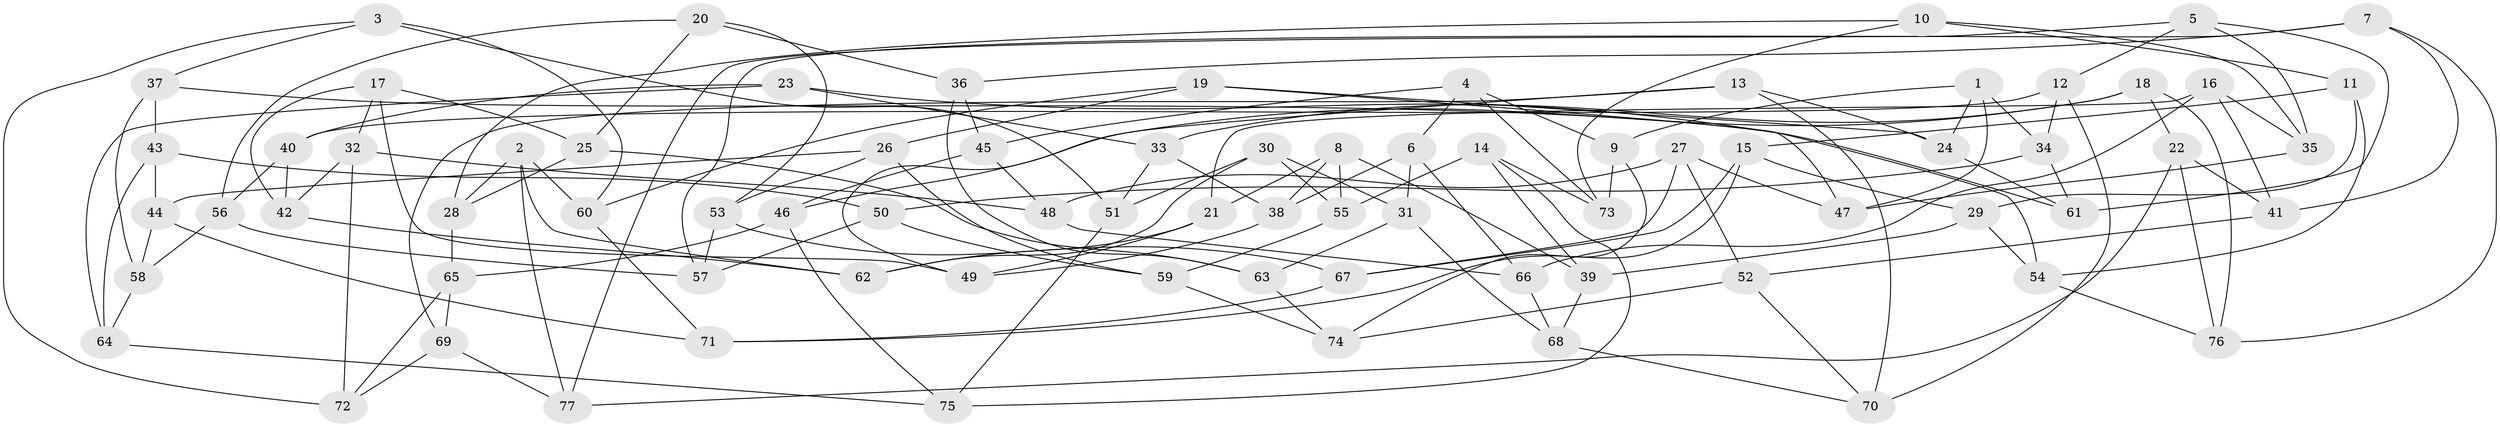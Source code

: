 // Generated by graph-tools (version 1.1) at 2025/16/03/09/25 04:16:15]
// undirected, 77 vertices, 154 edges
graph export_dot {
graph [start="1"]
  node [color=gray90,style=filled];
  1;
  2;
  3;
  4;
  5;
  6;
  7;
  8;
  9;
  10;
  11;
  12;
  13;
  14;
  15;
  16;
  17;
  18;
  19;
  20;
  21;
  22;
  23;
  24;
  25;
  26;
  27;
  28;
  29;
  30;
  31;
  32;
  33;
  34;
  35;
  36;
  37;
  38;
  39;
  40;
  41;
  42;
  43;
  44;
  45;
  46;
  47;
  48;
  49;
  50;
  51;
  52;
  53;
  54;
  55;
  56;
  57;
  58;
  59;
  60;
  61;
  62;
  63;
  64;
  65;
  66;
  67;
  68;
  69;
  70;
  71;
  72;
  73;
  74;
  75;
  76;
  77;
  1 -- 24;
  1 -- 9;
  1 -- 34;
  1 -- 47;
  2 -- 28;
  2 -- 62;
  2 -- 60;
  2 -- 77;
  3 -- 37;
  3 -- 60;
  3 -- 51;
  3 -- 72;
  4 -- 45;
  4 -- 73;
  4 -- 6;
  4 -- 9;
  5 -- 12;
  5 -- 61;
  5 -- 77;
  5 -- 35;
  6 -- 31;
  6 -- 38;
  6 -- 66;
  7 -- 57;
  7 -- 76;
  7 -- 41;
  7 -- 36;
  8 -- 39;
  8 -- 21;
  8 -- 55;
  8 -- 38;
  9 -- 73;
  9 -- 74;
  10 -- 35;
  10 -- 28;
  10 -- 11;
  10 -- 73;
  11 -- 54;
  11 -- 29;
  11 -- 15;
  12 -- 40;
  12 -- 34;
  12 -- 70;
  13 -- 70;
  13 -- 49;
  13 -- 24;
  13 -- 69;
  14 -- 75;
  14 -- 39;
  14 -- 73;
  14 -- 55;
  15 -- 29;
  15 -- 67;
  15 -- 71;
  16 -- 35;
  16 -- 66;
  16 -- 21;
  16 -- 41;
  17 -- 49;
  17 -- 42;
  17 -- 25;
  17 -- 32;
  18 -- 46;
  18 -- 33;
  18 -- 76;
  18 -- 22;
  19 -- 26;
  19 -- 47;
  19 -- 24;
  19 -- 60;
  20 -- 53;
  20 -- 25;
  20 -- 36;
  20 -- 56;
  21 -- 62;
  21 -- 49;
  22 -- 76;
  22 -- 41;
  22 -- 77;
  23 -- 54;
  23 -- 64;
  23 -- 33;
  23 -- 40;
  24 -- 61;
  25 -- 63;
  25 -- 28;
  26 -- 53;
  26 -- 59;
  26 -- 44;
  27 -- 52;
  27 -- 47;
  27 -- 48;
  27 -- 67;
  28 -- 65;
  29 -- 39;
  29 -- 54;
  30 -- 55;
  30 -- 62;
  30 -- 31;
  30 -- 51;
  31 -- 68;
  31 -- 63;
  32 -- 48;
  32 -- 72;
  32 -- 42;
  33 -- 51;
  33 -- 38;
  34 -- 50;
  34 -- 61;
  35 -- 47;
  36 -- 45;
  36 -- 63;
  37 -- 43;
  37 -- 61;
  37 -- 58;
  38 -- 49;
  39 -- 68;
  40 -- 56;
  40 -- 42;
  41 -- 52;
  42 -- 62;
  43 -- 64;
  43 -- 50;
  43 -- 44;
  44 -- 71;
  44 -- 58;
  45 -- 48;
  45 -- 46;
  46 -- 65;
  46 -- 75;
  48 -- 66;
  50 -- 59;
  50 -- 57;
  51 -- 75;
  52 -- 70;
  52 -- 74;
  53 -- 57;
  53 -- 67;
  54 -- 76;
  55 -- 59;
  56 -- 57;
  56 -- 58;
  58 -- 64;
  59 -- 74;
  60 -- 71;
  63 -- 74;
  64 -- 75;
  65 -- 72;
  65 -- 69;
  66 -- 68;
  67 -- 71;
  68 -- 70;
  69 -- 77;
  69 -- 72;
}
